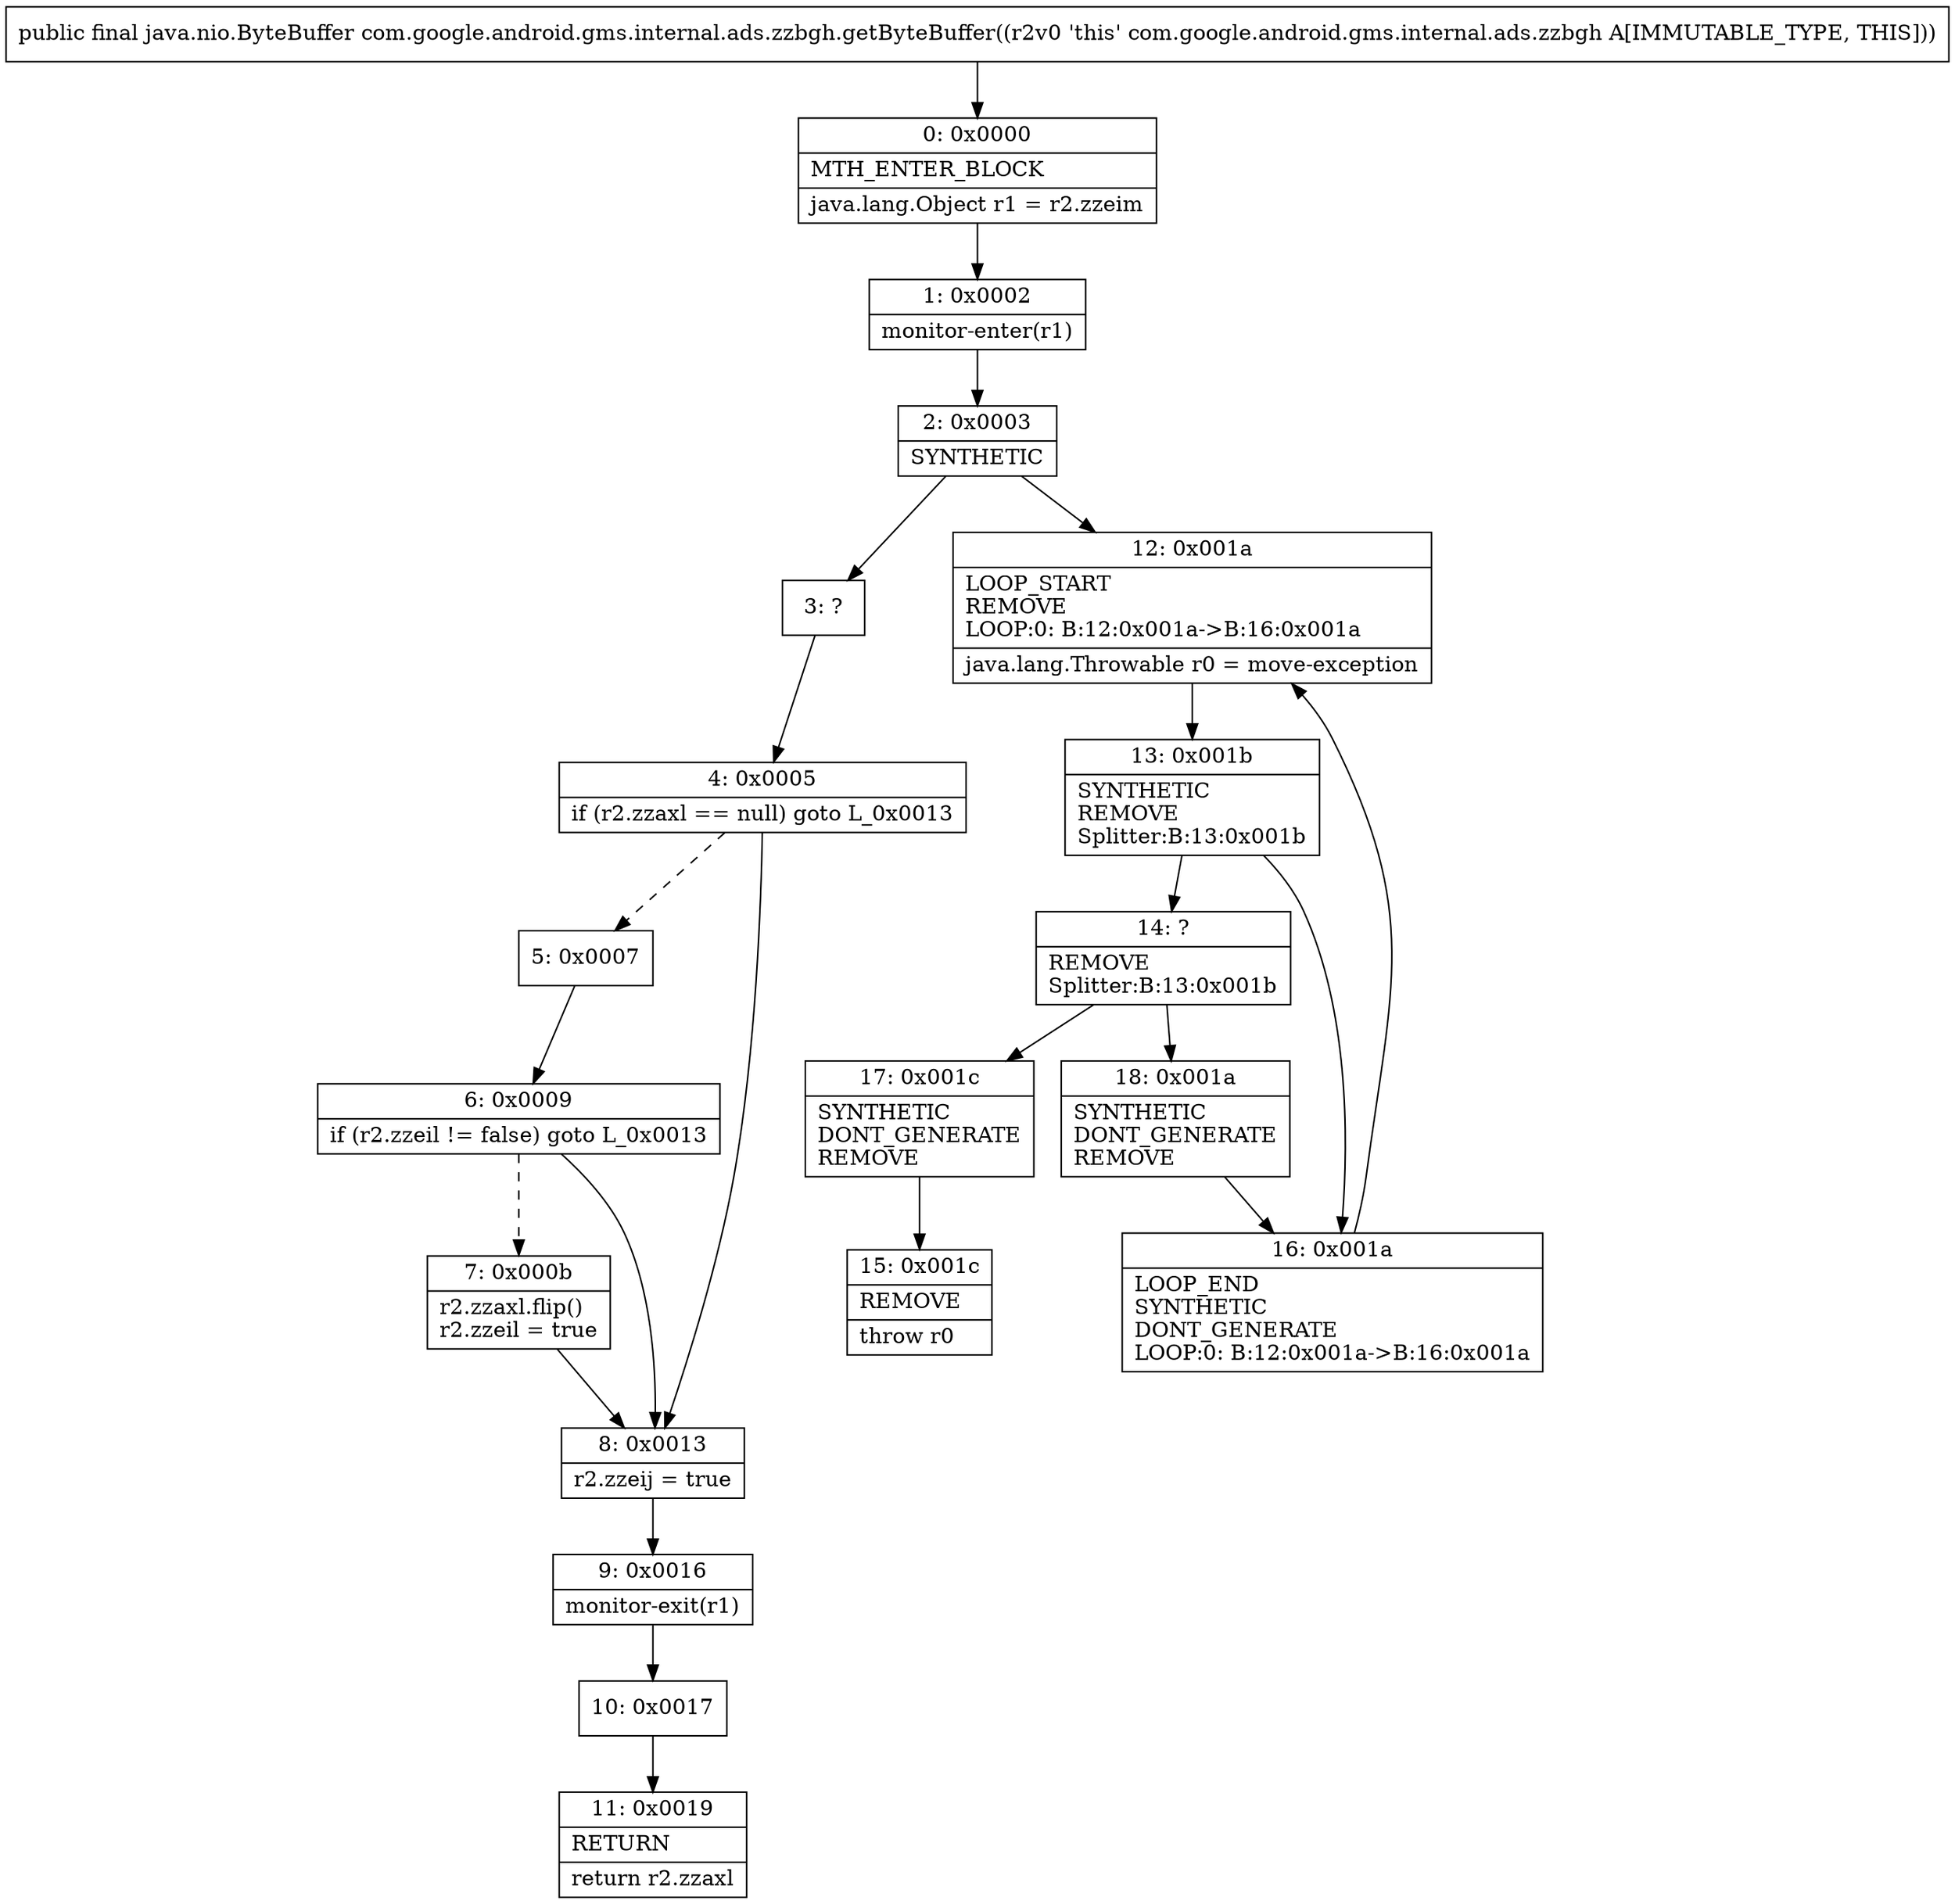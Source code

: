 digraph "CFG forcom.google.android.gms.internal.ads.zzbgh.getByteBuffer()Ljava\/nio\/ByteBuffer;" {
Node_0 [shape=record,label="{0\:\ 0x0000|MTH_ENTER_BLOCK\l|java.lang.Object r1 = r2.zzeim\l}"];
Node_1 [shape=record,label="{1\:\ 0x0002|monitor\-enter(r1)\l}"];
Node_2 [shape=record,label="{2\:\ 0x0003|SYNTHETIC\l}"];
Node_3 [shape=record,label="{3\:\ ?}"];
Node_4 [shape=record,label="{4\:\ 0x0005|if (r2.zzaxl == null) goto L_0x0013\l}"];
Node_5 [shape=record,label="{5\:\ 0x0007}"];
Node_6 [shape=record,label="{6\:\ 0x0009|if (r2.zzeil != false) goto L_0x0013\l}"];
Node_7 [shape=record,label="{7\:\ 0x000b|r2.zzaxl.flip()\lr2.zzeil = true\l}"];
Node_8 [shape=record,label="{8\:\ 0x0013|r2.zzeij = true\l}"];
Node_9 [shape=record,label="{9\:\ 0x0016|monitor\-exit(r1)\l}"];
Node_10 [shape=record,label="{10\:\ 0x0017}"];
Node_11 [shape=record,label="{11\:\ 0x0019|RETURN\l|return r2.zzaxl\l}"];
Node_12 [shape=record,label="{12\:\ 0x001a|LOOP_START\lREMOVE\lLOOP:0: B:12:0x001a\-\>B:16:0x001a\l|java.lang.Throwable r0 = move\-exception\l}"];
Node_13 [shape=record,label="{13\:\ 0x001b|SYNTHETIC\lREMOVE\lSplitter:B:13:0x001b\l}"];
Node_14 [shape=record,label="{14\:\ ?|REMOVE\lSplitter:B:13:0x001b\l}"];
Node_15 [shape=record,label="{15\:\ 0x001c|REMOVE\l|throw r0\l}"];
Node_16 [shape=record,label="{16\:\ 0x001a|LOOP_END\lSYNTHETIC\lDONT_GENERATE\lLOOP:0: B:12:0x001a\-\>B:16:0x001a\l}"];
Node_17 [shape=record,label="{17\:\ 0x001c|SYNTHETIC\lDONT_GENERATE\lREMOVE\l}"];
Node_18 [shape=record,label="{18\:\ 0x001a|SYNTHETIC\lDONT_GENERATE\lREMOVE\l}"];
MethodNode[shape=record,label="{public final java.nio.ByteBuffer com.google.android.gms.internal.ads.zzbgh.getByteBuffer((r2v0 'this' com.google.android.gms.internal.ads.zzbgh A[IMMUTABLE_TYPE, THIS])) }"];
MethodNode -> Node_0;
Node_0 -> Node_1;
Node_1 -> Node_2;
Node_2 -> Node_3;
Node_2 -> Node_12;
Node_3 -> Node_4;
Node_4 -> Node_5[style=dashed];
Node_4 -> Node_8;
Node_5 -> Node_6;
Node_6 -> Node_7[style=dashed];
Node_6 -> Node_8;
Node_7 -> Node_8;
Node_8 -> Node_9;
Node_9 -> Node_10;
Node_10 -> Node_11;
Node_12 -> Node_13;
Node_13 -> Node_14;
Node_13 -> Node_16;
Node_14 -> Node_17;
Node_14 -> Node_18;
Node_16 -> Node_12;
Node_17 -> Node_15;
Node_18 -> Node_16;
}

